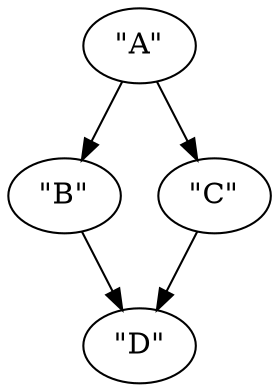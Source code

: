 digraph {
    0 [ label = "\"A\"" ]
    1 [ label = "\"B\"" ]
    2 [ label = "\"C\"" ]
    3 [ label = "\"D\"" ]
    0 -> 1 [ ]
    0 -> 2 [ ]
    1 -> 3 [ ]
    2 -> 3 [ ]
}
